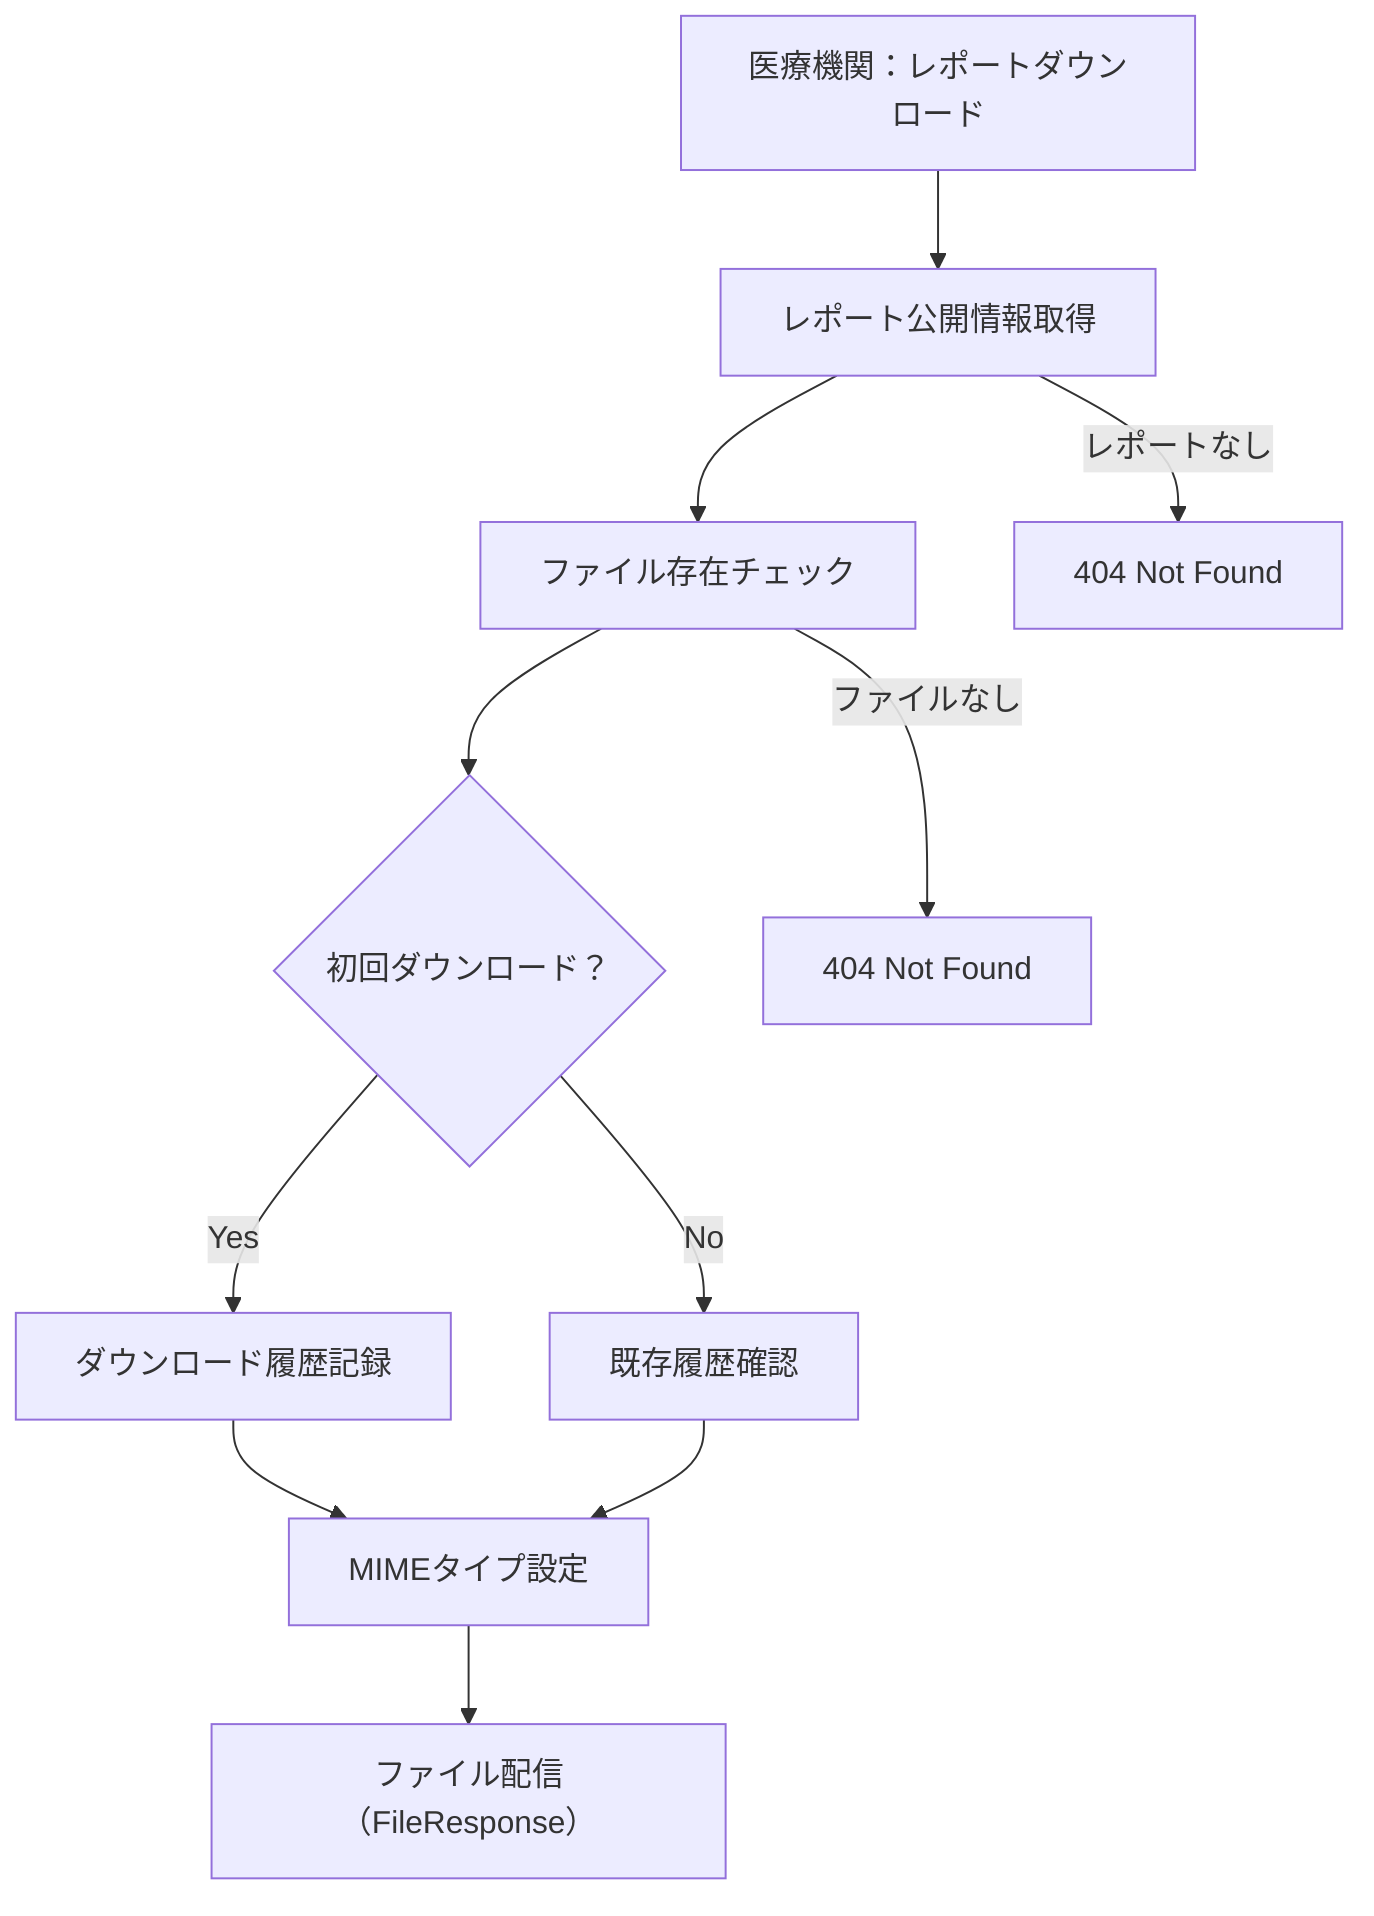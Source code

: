 graph TD
    A[医療機関：レポートダウンロード] --> B[レポート公開情報取得]
    B --> C[ファイル存在チェック]
    C --> D{初回ダウンロード？}
    D -->|Yes| E[ダウンロード履歴記録]
    D -->|No| F[既存履歴確認]
    E --> G[MIMEタイプ設定]
    F --> G
    G --> H[ファイル配信（FileResponse）]
    
    B -->|レポートなし| I[404 Not Found]
    C -->|ファイルなし| J[404 Not Found]